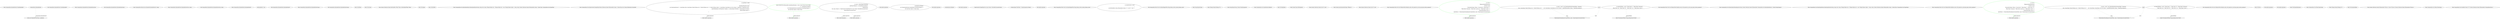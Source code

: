digraph  {
m0_9 [cluster="CommandLine.OptionAttribute.CreateOptionInfo()", file="InstanceBuilder.cs", label="Entry CommandLine.OptionAttribute.CreateOptionInfo()", span="77-77"];
m0_10 [cluster="CommandLine.OptionAttribute.CreateOptionInfo()", file="InstanceBuilder.cs", label="return new OptionInfo(ShortName, LongName);", span="79-79"];
m0_11 [cluster="CommandLine.OptionAttribute.CreateOptionInfo()", file="InstanceBuilder.cs", label="Exit CommandLine.OptionAttribute.CreateOptionInfo()", span="77-77"];
m0_3 [cluster="CommandLine.OptionAttribute.OptionAttribute(char)", file="InstanceBuilder.cs", label="Entry CommandLine.OptionAttribute.OptionAttribute(char)", span="49-49"];
m0_4 [cluster="CommandLine.OptionAttribute.OptionAttribute(char)", file="InstanceBuilder.cs", label="Exit CommandLine.OptionAttribute.OptionAttribute(char)", span="49-49"];
m0_12 [cluster="CommandLine.Infrastructure.OptionInfo.OptionInfo(char?, string)", file="InstanceBuilder.cs", label="Entry CommandLine.Infrastructure.OptionInfo.OptionInfo(char?, string)", span="77-77"];
m0_7 [cluster="CommandLine.OptionAttribute.OptionAttribute(char, string)", file="InstanceBuilder.cs", label="Entry CommandLine.OptionAttribute.OptionAttribute(char, string)", span="68-68"];
m0_8 [cluster="CommandLine.OptionAttribute.OptionAttribute(char, string)", file="InstanceBuilder.cs", label="Exit CommandLine.OptionAttribute.OptionAttribute(char, string)", span="68-68"];
m0_0 [cluster="CommandLine.OptionAttribute.OptionAttribute()", file="InstanceBuilder.cs", label="Entry CommandLine.OptionAttribute.OptionAttribute()", span="40-40"];
m0_1 [cluster="CommandLine.OptionAttribute.OptionAttribute()", file="InstanceBuilder.cs", label="AutoLongName = true", span="42-42"];
m0_2 [cluster="CommandLine.OptionAttribute.OptionAttribute()", file="InstanceBuilder.cs", label="Exit CommandLine.OptionAttribute.OptionAttribute()", span="40-40"];
m0_5 [cluster="CommandLine.OptionAttribute.OptionAttribute(string)", file="InstanceBuilder.cs", label="Entry CommandLine.OptionAttribute.OptionAttribute(string)", span="58-58"];
m0_6 [cluster="CommandLine.OptionAttribute.OptionAttribute(string)", file="InstanceBuilder.cs", label="Exit CommandLine.OptionAttribute.OptionAttribute(string)", span="58-58"];
m0_13 [file="InstanceBuilder.cs", label="CommandLine.OptionAttribute", span=""];
m1_13 [cluster="Unk.Where", file="OptionMapperTests.cs", label="Entry Unk.Where", span=""];
m1_12 [cluster="Unk.Create", file="OptionMapperTests.cs", label="Entry Unk.Create", span=""];
m1_6 [cluster="System.Collections.Generic.KeyValuePair<TKey, TValue>.KeyValuePair(TKey, TValue)", file="OptionMapperTests.cs", label="Entry System.Collections.Generic.KeyValuePair<TKey, TValue>.KeyValuePair(TKey, TValue)", span="0-0"];
m1_11 [cluster="Unk.Single", file="OptionMapperTests.cs", label="Entry Unk.Single", span=""];
m1_15 [cluster="Unk.NotNull", file="OptionMapperTests.cs", label="Entry Unk.NotNull", span=""];
m1_7 [cluster="CommandLine.Core.OptionSpecification.OptionSpecification(string, string, bool, string, CSharpx.Maybe<int>, CSharpx.Maybe<int>, char, CSharpx.Maybe<object>, string, string, System.Collections.Generic.IEnumerable<string>, System.Type, CommandLine.Core.TargetType)", file="OptionMapperTests.cs", label="Entry CommandLine.Core.OptionSpecification.OptionSpecification(string, string, bool, string, CSharpx.Maybe<int>, CSharpx.Maybe<int>, char, CSharpx.Maybe<object>, string, string, System.Collections.Generic.IEnumerable<string>, System.Type, CommandLine.Core.TargetType)", span="16-16"];
m1_27 [cluster="CommandLine.Core.TypeConverter.ChangeType(System.Collections.Generic.IEnumerable<string>, System.Type, bool, System.Globalization.CultureInfo)", file="OptionMapperTests.cs", label="Entry CommandLine.Core.TypeConverter.ChangeType(System.Collections.Generic.IEnumerable<string>, System.Type, bool, System.Globalization.CultureInfo)", span="13-13"];
m1_16 [cluster="lambda expression", file="OptionMapperTests.cs", label="Entry lambda expression", span="28-28"];
m1_28 [cluster="lambda expression", file="OptionMapperTests.cs", label="Entry lambda expression", span="41-43"];
m1_20 [cluster="lambda expression", file="OptionMapperTests.cs", label="Entry lambda expression", span="34-34"];
m1_24 [cluster="lambda expression", file="OptionMapperTests.cs", label="Entry lambda expression", span="36-36"];
m1_30 [cluster="lambda expression", file="OptionMapperTests.cs", label="Exit lambda expression", span="41-43"];
m1_29 [cluster="lambda expression", file="OptionMapperTests.cs", label="a.Specification.IsOption()\r\n                && ((OptionSpecification)a.Specification).ShortName.Equals(''x'')\r\n                && (bool)((Just<object>)a.Value).Value", span="41-43"];
m1_22 [cluster="lambda expression", file="OptionMapperTests.cs", label="Exit lambda expression", span="34-34"];
m1_21 [cluster="lambda expression", file="OptionMapperTests.cs", label="pt.Specification.IsOption()", span="34-34"];
m1_26 [cluster="lambda expression", file="OptionMapperTests.cs", label="Exit lambda expression", span="36-36"];
m1_25 [cluster="lambda expression", file="OptionMapperTests.cs", label="TypeConverter.ChangeType(vals, type, isScalar, CultureInfo.InvariantCulture)", span="36-36"];
m1_17 [cluster="lambda expression", file="OptionMapperTests.cs", label="p.Name.Equals(''BoolValue'', StringComparison.Ordinal)", span="28-28"];
m1_18 [cluster="lambda expression", file="OptionMapperTests.cs", label="Exit lambda expression", span="28-28"];
m1_0 [cluster="CommandLine.Tests.Unit.Core.OptionMapperTests.Map_boolean_switch_creates_boolean_value()", file="OptionMapperTests.cs", label="Entry CommandLine.Tests.Unit.Core.OptionMapperTests.Map_boolean_switch_creates_boolean_value()", span="17-17"];
m1_4 [cluster="CommandLine.Tests.Unit.Core.OptionMapperTests.Map_boolean_switch_creates_boolean_value()", color=green, community=1, file="OptionMapperTests.cs", label="Assert.NotNull(((Ok<IEnumerable<SpecificationProperty>, Error>)result).Value.Success.Single(\r\n                a => a.Specification.IsOption()\r\n                && ((OptionSpecification)a.Specification).ShortName.Equals(''x'')\r\n                && (bool)((Just<object>)a.Value).Value))", prediction=0, span="40-43"];
m1_3 [cluster="CommandLine.Tests.Unit.Core.OptionMapperTests.Map_boolean_switch_creates_boolean_value()", file="OptionMapperTests.cs", label="var result = OptionMapper.MapValues(\r\n                specProps.Where(pt => pt.Specification.IsOption()),\r\n                tokenPartitions,\r\n                (vals, type, isScalar) => TypeConverter.ChangeType(vals, type, isScalar, CultureInfo.InvariantCulture),\r\n                StringComparer.InvariantCulture)", span="33-37"];
m1_1 [cluster="CommandLine.Tests.Unit.Core.OptionMapperTests.Map_boolean_switch_creates_boolean_value()", file="OptionMapperTests.cs", label="var tokenPartitions = new[]\r\n                {\r\n                    new KeyValuePair<string, IEnumerable<string>>(''x'', new [] { ''true'' })\r\n                }", span="20-23"];
m1_2 [cluster="CommandLine.Tests.Unit.Core.OptionMapperTests.Map_boolean_switch_creates_boolean_value()", file="OptionMapperTests.cs", label="var specProps = new[]\r\n                {\r\n                    SpecificationProperty.Create(\r\n                        new OptionSpecification(''x'', string.Empty, false, string.Empty, Maybe.Nothing<int>(), Maybe.Nothing<int>(), '\0', Maybe.Nothing<object>(), string.Empty, string.Empty, new List<string>(), typeof(bool), TargetType.Switch), \r\n                        typeof(FakeOptions).GetProperties().Single(p => p.Name.Equals(''BoolValue'', StringComparison.Ordinal)),\r\n                        Maybe.Nothing<object>())\r\n                }", span="24-30"];
m1_5 [cluster="CommandLine.Tests.Unit.Core.OptionMapperTests.Map_boolean_switch_creates_boolean_value()", file="OptionMapperTests.cs", label="Exit CommandLine.Tests.Unit.Core.OptionMapperTests.Map_boolean_switch_creates_boolean_value()", span="17-17"];
m1_31 [cluster="string.Equals(string)", file="OptionMapperTests.cs", label="Entry string.Equals(string)", span="0-0"];
m1_8 [cluster="CSharpx.Maybe.Nothing<T>()", file="OptionMapperTests.cs", label="Entry CSharpx.Maybe.Nothing<T>()", span="75-75"];
m1_19 [cluster="string.Equals(string, System.StringComparison)", file="OptionMapperTests.cs", label="Entry string.Equals(string, System.StringComparison)", span="0-0"];
m1_23 [cluster="CommandLine.Core.Specification.IsOption()", file="OptionMapperTests.cs", label="Entry CommandLine.Core.Specification.IsOption()", span="10-10"];
m1_14 [cluster="Unk.MapValues", file="OptionMapperTests.cs", label="Entry Unk.MapValues", span=""];
m1_10 [cluster="System.Type.GetProperties()", file="OptionMapperTests.cs", label="Entry System.Type.GetProperties()", span="0-0"];
m1_9 [cluster="System.Collections.Generic.List<T>.List()", file="OptionMapperTests.cs", label="Entry System.Collections.Generic.List<T>.List()", span="0-0"];
m5_11 [cluster="System.Linq.Enumerable.Empty<TResult>()", file="TokenizerTests.cs", label="Entry System.Linq.Enumerable.Empty<TResult>()", span="0-0"];
m5_10 [cluster="System.Collections.Generic.List<T>.List()", file="TokenizerTests.cs", label="Entry System.Collections.Generic.List<T>.List()", span="0-0"];
m5_21 [cluster="CommandLine.Tests.Unit.Core.TokenizerTests.Explode_scalar_with_separator_in_even_args_input_returns_sequence()", file="TokenizerTests.cs", label="Entry CommandLine.Tests.Unit.Core.TokenizerTests.Explode_scalar_with_separator_in_even_args_input_returns_sequence()", span="38-38"];
m5_24 [cluster="CommandLine.Tests.Unit.Core.TokenizerTests.Explode_scalar_with_separator_in_even_args_input_returns_sequence()", color=green, community=0, file="TokenizerTests.cs", label="var result =\r\n                Tokenizer.ExplodeOptionList(\r\n                    StatePair.Create(\r\n                        Enumerable.Empty<Token>().Concat(new[] { Token.Name(''x''),\r\n                            Token.Name(''string-seq''), Token.Value(''aaa,bb,cccc''), Token.Name(''switch'') }),\r\n                        Enumerable.Empty<Error>()),\r\n                        optionName => NameLookup.HavingSeparator(optionName, specs, StringComparer.InvariantCulture))", prediction=1, span="47-53"];
m5_23 [cluster="CommandLine.Tests.Unit.Core.TokenizerTests.Explode_scalar_with_separator_in_even_args_input_returns_sequence()", file="TokenizerTests.cs", label="var specs = new[] { new OptionSpecification(string.Empty, ''string-seq'',\r\n                false, string.Empty, Maybe.Nothing<int>(), Maybe.Nothing<int>(), ',', null, string.Empty, string.Empty, new List<string>(), typeof(IEnumerable<string>), TargetType.Sequence)}", span="43-44"];
m5_25 [cluster="CommandLine.Tests.Unit.Core.TokenizerTests.Explode_scalar_with_separator_in_even_args_input_returns_sequence()", file="TokenizerTests.cs", label="Assert.True(expectedTokens.SequenceEqual(result.Value))", span="56-56"];
m5_22 [cluster="CommandLine.Tests.Unit.Core.TokenizerTests.Explode_scalar_with_separator_in_even_args_input_returns_sequence()", file="TokenizerTests.cs", label="var expectedTokens = new[] { Token.Name(''x''), Token.Name(''string-seq''),\r\n                Token.Value(''aaa''), Token.Value(''bb''),  Token.Value(''cccc''), Token.Name(''switch'') }", span="41-42"];
m5_26 [cluster="CommandLine.Tests.Unit.Core.TokenizerTests.Explode_scalar_with_separator_in_even_args_input_returns_sequence()", file="TokenizerTests.cs", label="Exit CommandLine.Tests.Unit.Core.TokenizerTests.Explode_scalar_with_separator_in_even_args_input_returns_sequence()", span="38-38"];
m5_20 [cluster="CommandLine.Core.NameLookup.HavingSeparator(string, System.Collections.Generic.IEnumerable<CommandLine.Core.OptionSpecification>, System.StringComparer)", file="TokenizerTests.cs", label="Entry CommandLine.Core.NameLookup.HavingSeparator(string, System.Collections.Generic.IEnumerable<CommandLine.Core.OptionSpecification>, System.StringComparer)", span="16-16"];
m5_8 [cluster="CommandLine.Core.OptionSpecification.OptionSpecification(string, string, bool, string, CSharpx.Maybe<int>, CSharpx.Maybe<int>, char, CSharpx.Maybe<object>, string, string, System.Collections.Generic.IEnumerable<string>, System.Type, CommandLine.Core.TargetType)", file="TokenizerTests.cs", label="Entry CommandLine.Core.OptionSpecification.OptionSpecification(string, string, bool, string, CSharpx.Maybe<int>, CSharpx.Maybe<int>, char, CSharpx.Maybe<object>, string, string, System.Collections.Generic.IEnumerable<string>, System.Type, CommandLine.Core.TargetType)", span="16-16"];
m5_0 [cluster="CommandLine.Tests.Unit.Core.TokenizerTests.Explode_scalar_with_separator_in_odd_args_input_returns_sequence()", file="TokenizerTests.cs", label="Entry CommandLine.Tests.Unit.Core.TokenizerTests.Explode_scalar_with_separator_in_odd_args_input_returns_sequence()", span="14-14"];
m5_3 [cluster="CommandLine.Tests.Unit.Core.TokenizerTests.Explode_scalar_with_separator_in_odd_args_input_returns_sequence()", color=green, community=0, file="TokenizerTests.cs", label="var result =\r\n                Tokenizer.ExplodeOptionList(\r\n                    StatePair.Create(\r\n                        Enumerable.Empty<Token>().Concat(new[] { Token.Name(''i''), Token.Value(''10''),\r\n                            Token.Name(''string-seq''), Token.Value(''aaa,bb,cccc''), Token.Name(''switch'') }),\r\n                        Enumerable.Empty<Error>()),\r\n                        optionName => NameLookup.HavingSeparator(optionName, specs, StringComparer.InvariantCulture))", prediction=2, span="23-29"];
m5_2 [cluster="CommandLine.Tests.Unit.Core.TokenizerTests.Explode_scalar_with_separator_in_odd_args_input_returns_sequence()", file="TokenizerTests.cs", label="var specs = new[] { new OptionSpecification(string.Empty, ''string-seq'',\r\n                false, string.Empty, Maybe.Nothing<int>(), Maybe.Nothing<int>(), ',', null, string.Empty, string.Empty, new List<string>(), typeof(IEnumerable<string>), TargetType.Sequence)}", span="19-20"];
m5_4 [cluster="CommandLine.Tests.Unit.Core.TokenizerTests.Explode_scalar_with_separator_in_odd_args_input_returns_sequence()", file="TokenizerTests.cs", label="Assert.True(expectedTokens.SequenceEqual(result.Value))", span="32-32"];
m5_1 [cluster="CommandLine.Tests.Unit.Core.TokenizerTests.Explode_scalar_with_separator_in_odd_args_input_returns_sequence()", file="TokenizerTests.cs", label="var expectedTokens = new[] { Token.Name(''i''), Token.Value(''10''), Token.Name(''string-seq''),\r\n                Token.Value(''aaa''), Token.Value(''bb''),  Token.Value(''cccc''), Token.Name(''switch'') }", span="17-18"];
m5_5 [cluster="CommandLine.Tests.Unit.Core.TokenizerTests.Explode_scalar_with_separator_in_odd_args_input_returns_sequence()", file="TokenizerTests.cs", label="Exit CommandLine.Tests.Unit.Core.TokenizerTests.Explode_scalar_with_separator_in_odd_args_input_returns_sequence()", span="14-14"];
m5_16 [cluster="Unk.True", file="TokenizerTests.cs", label="Entry Unk.True", span=""];
m5_27 [cluster="lambda expression", file="TokenizerTests.cs", label="Entry lambda expression", span="53-53"];
m5_17 [cluster="lambda expression", file="TokenizerTests.cs", label="Entry lambda expression", span="29-29"];
m5_18 [cluster="lambda expression", file="TokenizerTests.cs", label="NameLookup.HavingSeparator(optionName, specs, StringComparer.InvariantCulture)", span="29-29"];
m5_19 [cluster="lambda expression", file="TokenizerTests.cs", label="Exit lambda expression", span="29-29"];
m5_28 [cluster="lambda expression", file="TokenizerTests.cs", label="NameLookup.HavingSeparator(optionName, specs, StringComparer.InvariantCulture)", span="53-53"];
m5_29 [cluster="lambda expression", file="TokenizerTests.cs", label="Exit lambda expression", span="53-53"];
m5_14 [cluster="Unk.ExplodeOptionList", file="TokenizerTests.cs", label="Entry Unk.ExplodeOptionList", span=""];
m5_6 [cluster="CommandLine.Core.Token.Name(string)", file="TokenizerTests.cs", label="Entry CommandLine.Core.Token.Name(string)", span="19-19"];
m5_9 [cluster="CSharpx.Maybe.Nothing<T>()", file="TokenizerTests.cs", label="Entry CSharpx.Maybe.Nothing<T>()", span="75-75"];
m5_15 [cluster="Unk.SequenceEqual", file="TokenizerTests.cs", label="Entry Unk.SequenceEqual", span=""];
m5_12 [cluster="System.Collections.Generic.IEnumerable<TSource>.Concat<TSource>(System.Collections.Generic.IEnumerable<TSource>)", file="TokenizerTests.cs", label="Entry System.Collections.Generic.IEnumerable<TSource>.Concat<TSource>(System.Collections.Generic.IEnumerable<TSource>)", span="0-0"];
m5_7 [cluster="CommandLine.Core.Token.Value(string)", file="TokenizerTests.cs", label="Entry CommandLine.Core.Token.Value(string)", span="24-24"];
m5_13 [cluster="CommandLine.Core.StatePair.Create<T>(T, System.Collections.Generic.IEnumerable<CommandLine.Error>)", file="TokenizerTests.cs", label="Entry CommandLine.Core.StatePair.Create<T>(T, System.Collections.Generic.IEnumerable<CommandLine.Error>)", span="58-58"];
m5_30 [file="TokenizerTests.cs", label=specs, span=""];
m5_31 [file="TokenizerTests.cs", label=specs, span=""];
m0_13 -> m0_10  [color=darkseagreen4, key=1, label="CommandLine.OptionAttribute", style=dashed];
m1_4 -> m1_28  [color=green, key=1, label="lambda expression", style=dashed];
m1_3 -> m1_20  [color=darkseagreen4, key=1, label="lambda expression", style=dashed];
m1_3 -> m1_24  [color=darkseagreen4, key=1, label="lambda expression", style=dashed];
m1_2 -> m1_16  [color=darkseagreen4, key=1, label="lambda expression", style=dashed];
m5_24 -> m5_27  [color=green, key=1, label="lambda expression", style=dashed];
m5_23 -> m5_28  [color=darkseagreen4, key=1, label=specs, style=dashed];
m5_22 -> m5_25  [color=darkseagreen4, key=1, label=expectedTokens, style=dashed];
m5_3 -> m5_17  [color=green, key=1, label="lambda expression", style=dashed];
m5_2 -> m5_18  [color=darkseagreen4, key=1, label=specs, style=dashed];
m5_1 -> m5_4  [color=darkseagreen4, key=1, label=expectedTokens, style=dashed];
m5_30 -> m5_18  [color=darkseagreen4, key=1, label=specs, style=dashed];
m5_31 -> m5_28  [color=darkseagreen4, key=1, label=specs, style=dashed];
}

